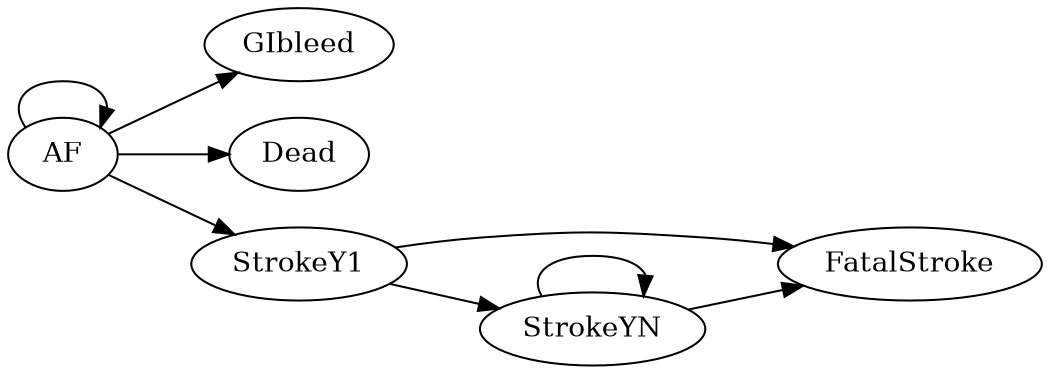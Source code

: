 digraph rdecision {
  size="7,7" ;
  rankdir=LR ;
   "AF" -> "AF"  ;
   "AF" -> "GIbleed"  ;
   "AF" -> "Dead"  ;
   "AF" -> "StrokeY1"  ;
   "StrokeY1" -> "FatalStroke"  ;
   "StrokeY1" -> "StrokeYN"  ;
   "StrokeYN" -> "FatalStroke"  ;
   "StrokeYN" -> "StrokeYN"  ;
}
